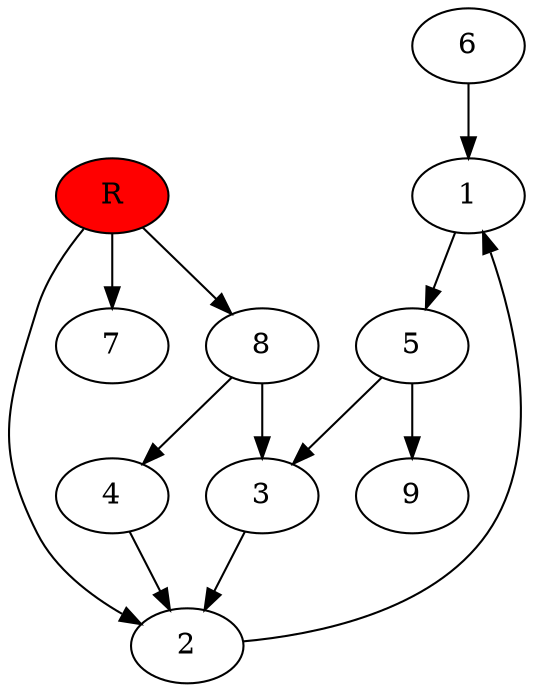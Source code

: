 digraph prb435 {
	1
	2
	3
	4
	5
	6
	7
	8
	R [fillcolor="#ff0000" style=filled]
	1 -> 5
	2 -> 1
	3 -> 2
	4 -> 2
	5 -> 3
	5 -> 9
	6 -> 1
	8 -> 3
	8 -> 4
	R -> 2
	R -> 7
	R -> 8
}
